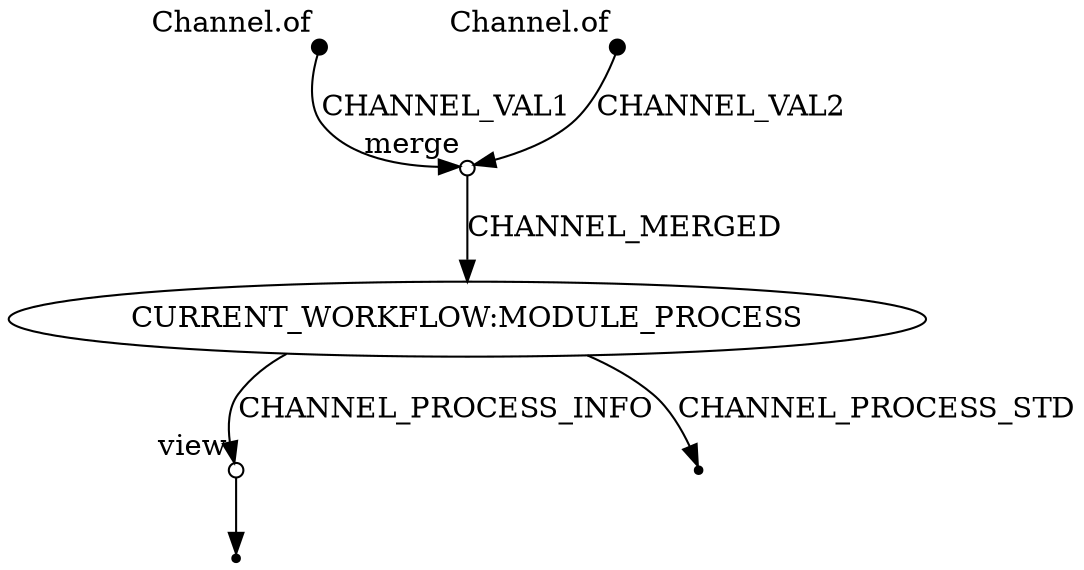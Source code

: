 digraph "dag_20230412174554" {
p0 [shape=point,label="",fixedsize=true,width=0.1,xlabel="Channel.of"];
p2 [shape=circle,label="",fixedsize=true,width=0.1,xlabel="merge"];
p0 -> p2 [label="CHANNEL_VAL1"];

p1 [shape=point,label="",fixedsize=true,width=0.1,xlabel="Channel.of"];
p2 [shape=circle,label="",fixedsize=true,width=0.1,xlabel="merge"];
p1 -> p2 [label="CHANNEL_VAL2"];

p2 [shape=circle,label="",fixedsize=true,width=0.1,xlabel="merge"];
p3 [label="CURRENT_WORKFLOW:MODULE_PROCESS"];
p2 -> p3 [label="CHANNEL_MERGED"];

p3 [label="CURRENT_WORKFLOW:MODULE_PROCESS"];
p5 [shape=circle,label="",fixedsize=true,width=0.1,xlabel="view"];
p3 -> p5 [label="CHANNEL_PROCESS_INFO"];

p3 [label="CURRENT_WORKFLOW:MODULE_PROCESS"];
p4 [shape=point];
p3 -> p4 [label="CHANNEL_PROCESS_STD"];

p5 [shape=circle,label="",fixedsize=true,width=0.1,xlabel="view"];
p6 [shape=point];
p5 -> p6;

}
